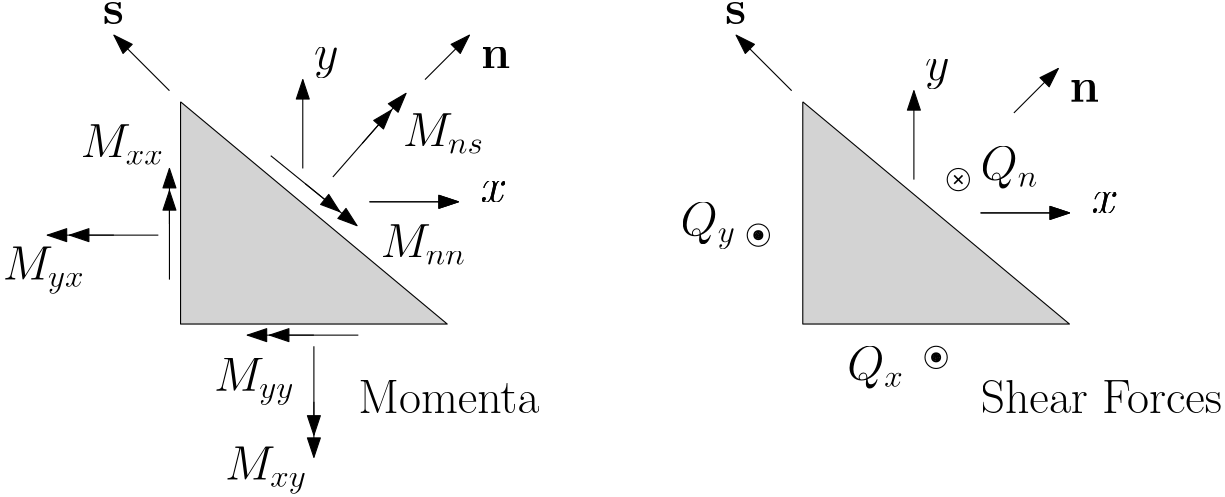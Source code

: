 <?xml version="1.0"?>
<!DOCTYPE ipe SYSTEM "ipe.dtd">
<ipe version="70206" creator="Ipe 7.2.7">
<info created="D:20180309115354" modified="D:20180503091943"/>
<ipestyle name="basic">
<symbol name="arrow/arc(spx)">
<path stroke="sym-stroke" fill="sym-stroke" pen="sym-pen">
0 0 m
-1 0.333 l
-1 -0.333 l
h
</path>
</symbol>
<symbol name="arrow/farc(spx)">
<path stroke="sym-stroke" fill="white" pen="sym-pen">
0 0 m
-1 0.333 l
-1 -0.333 l
h
</path>
</symbol>
<symbol name="arrow/ptarc(spx)">
<path stroke="sym-stroke" fill="sym-stroke" pen="sym-pen">
0 0 m
-1 0.333 l
-0.8 0 l
-1 -0.333 l
h
</path>
</symbol>
<symbol name="arrow/fptarc(spx)">
<path stroke="sym-stroke" fill="white" pen="sym-pen">
0 0 m
-1 0.333 l
-0.8 0 l
-1 -0.333 l
h
</path>
</symbol>
<symbol name="mark/circle(sx)" transformations="translations">
<path fill="sym-stroke">
0.6 0 0 0.6 0 0 e
0.4 0 0 0.4 0 0 e
</path>
</symbol>
<symbol name="mark/disk(sx)" transformations="translations">
<path fill="sym-stroke">
0.6 0 0 0.6 0 0 e
</path>
</symbol>
<symbol name="mark/fdisk(sfx)" transformations="translations">
<group>
<path fill="sym-fill">
0.5 0 0 0.5 0 0 e
</path>
<path fill="sym-stroke" fillrule="eofill">
0.6 0 0 0.6 0 0 e
0.4 0 0 0.4 0 0 e
</path>
</group>
</symbol>
<symbol name="mark/box(sx)" transformations="translations">
<path fill="sym-stroke" fillrule="eofill">
-0.6 -0.6 m
0.6 -0.6 l
0.6 0.6 l
-0.6 0.6 l
h
-0.4 -0.4 m
0.4 -0.4 l
0.4 0.4 l
-0.4 0.4 l
h
</path>
</symbol>
<symbol name="mark/square(sx)" transformations="translations">
<path fill="sym-stroke">
-0.6 -0.6 m
0.6 -0.6 l
0.6 0.6 l
-0.6 0.6 l
h
</path>
</symbol>
<symbol name="mark/fsquare(sfx)" transformations="translations">
<group>
<path fill="sym-fill">
-0.5 -0.5 m
0.5 -0.5 l
0.5 0.5 l
-0.5 0.5 l
h
</path>
<path fill="sym-stroke" fillrule="eofill">
-0.6 -0.6 m
0.6 -0.6 l
0.6 0.6 l
-0.6 0.6 l
h
-0.4 -0.4 m
0.4 -0.4 l
0.4 0.4 l
-0.4 0.4 l
h
</path>
</group>
</symbol>
<symbol name="mark/cross(sx)" transformations="translations">
<group>
<path fill="sym-stroke">
-0.43 -0.57 m
0.57 0.43 l
0.43 0.57 l
-0.57 -0.43 l
h
</path>
<path fill="sym-stroke">
-0.43 0.57 m
0.57 -0.43 l
0.43 -0.57 l
-0.57 0.43 l
h
</path>
</group>
</symbol>
<symbol name="arrow/fnormal(spx)">
<path stroke="sym-stroke" fill="white" pen="sym-pen">
0 0 m
-1 0.333 l
-1 -0.333 l
h
</path>
</symbol>
<symbol name="arrow/pointed(spx)">
<path stroke="sym-stroke" fill="sym-stroke" pen="sym-pen">
0 0 m
-1 0.333 l
-0.8 0 l
-1 -0.333 l
h
</path>
</symbol>
<symbol name="arrow/fpointed(spx)">
<path stroke="sym-stroke" fill="white" pen="sym-pen">
0 0 m
-1 0.333 l
-0.8 0 l
-1 -0.333 l
h
</path>
</symbol>
<symbol name="arrow/linear(spx)">
<path stroke="sym-stroke" pen="sym-pen">
-1 0.333 m
0 0 l
-1 -0.333 l
</path>
</symbol>
<symbol name="arrow/fdouble(spx)">
<path stroke="sym-stroke" fill="white" pen="sym-pen">
0 0 m
-1 0.333 l
-1 -0.333 l
h
-1 0 m
-2 0.333 l
-2 -0.333 l
h
</path>
</symbol>
<symbol name="arrow/double(spx)">
<path stroke="sym-stroke" fill="sym-stroke" pen="sym-pen">
0 0 m
-1 0.333 l
-1 -0.333 l
h
-1 0 m
-2 0.333 l
-2 -0.333 l
h
</path>
</symbol>
<pen name="heavier" value="0.8"/>
<pen name="fat" value="1.2"/>
<pen name="ultrafat" value="2"/>
<symbolsize name="large" value="5"/>
<symbolsize name="small" value="2"/>
<symbolsize name="tiny" value="1.1"/>
<arrowsize name="large" value="10"/>
<arrowsize name="small" value="5"/>
<arrowsize name="tiny" value="3"/>
<color name="red" value="1 0 0"/>
<color name="green" value="0 1 0"/>
<color name="blue" value="0 0 1"/>
<color name="yellow" value="1 1 0"/>
<color name="orange" value="1 0.647 0"/>
<color name="gold" value="1 0.843 0"/>
<color name="purple" value="0.627 0.125 0.941"/>
<color name="gray" value="0.745"/>
<color name="brown" value="0.647 0.165 0.165"/>
<color name="navy" value="0 0 0.502"/>
<color name="pink" value="1 0.753 0.796"/>
<color name="seagreen" value="0.18 0.545 0.341"/>
<color name="turquoise" value="0.251 0.878 0.816"/>
<color name="violet" value="0.933 0.51 0.933"/>
<color name="darkblue" value="0 0 0.545"/>
<color name="darkcyan" value="0 0.545 0.545"/>
<color name="darkgray" value="0.663"/>
<color name="darkgreen" value="0 0.392 0"/>
<color name="darkmagenta" value="0.545 0 0.545"/>
<color name="darkorange" value="1 0.549 0"/>
<color name="darkred" value="0.545 0 0"/>
<color name="lightblue" value="0.678 0.847 0.902"/>
<color name="lightcyan" value="0.878 1 1"/>
<color name="lightgray" value="0.827"/>
<color name="lightgreen" value="0.565 0.933 0.565"/>
<color name="lightyellow" value="1 1 0.878"/>
<dashstyle name="dashed" value="[4] 0"/>
<dashstyle name="dotted" value="[1 3] 0"/>
<dashstyle name="dash dotted" value="[4 2 1 2] 0"/>
<dashstyle name="dash dot dotted" value="[4 2 1 2 1 2] 0"/>
<textsize name="large" value="\large"/>
<textsize name="Large" value="\Large"/>
<textsize name="LARGE" value="\LARGE"/>
<textsize name="huge" value="\huge"/>
<textsize name="Huge" value="\Huge"/>
<textsize name="small" value="\small"/>
<textsize name="footnote" value="\footnotesize"/>
<textsize name="tiny" value="\tiny"/>
<textstyle name="center" begin="\begin{center}" end="\end{center}"/>
<textstyle name="itemize" begin="\begin{itemize}" end="\end{itemize}"/>
<textstyle name="item" begin="\begin{itemize}\item{}" end="\end{itemize}"/>
<gridsize name="4 pts" value="4"/>
<gridsize name="8 pts (~3 mm)" value="8"/>
<gridsize name="16 pts (~6 mm)" value="16"/>
<gridsize name="32 pts (~12 mm)" value="32"/>
<gridsize name="10 pts (~3.5 mm)" value="10"/>
<gridsize name="20 pts (~7 mm)" value="20"/>
<gridsize name="14 pts (~5 mm)" value="14"/>
<gridsize name="28 pts (~10 mm)" value="28"/>
<gridsize name="56 pts (~20 mm)" value="56"/>
<anglesize name="90 deg" value="90"/>
<anglesize name="60 deg" value="60"/>
<anglesize name="45 deg" value="45"/>
<anglesize name="30 deg" value="30"/>
<anglesize name="22.5 deg" value="22.5"/>
<opacity name="10%" value="0.1"/>
<opacity name="30%" value="0.3"/>
<opacity name="50%" value="0.5"/>
<opacity name="75%" value="0.75"/>
<tiling name="falling" angle="-60" step="4" width="1"/>
<tiling name="rising" angle="30" step="4" width="1"/>
</ipestyle>
<page>
<layer name="alpha"/>
<view layers="alpha" active="alpha"/>
<path layer="alpha" stroke="black" fill="lightgray">
128 672 m
128 592 l
224 592 l
128 672 l
</path>
<path matrix="1 0 0 1 224 0" stroke="black" fill="lightgray">
128 672 m
128 592 l
224 592 l
128 672 l
</path>
<path stroke="black" arrow="normal/normal">
124 676 m
104 696 l
</path>
<path stroke="black" arrow="normal/normal">
124 608 m
124 640 l
</path>
<path stroke="black" arrow="normal/normal">
124 628 m
124 648 l
</path>
<path stroke="black" arrow="normal/normal">
192 588 m
160 588 l
</path>
<path stroke="black" arrow="normal/normal">
176 588 m
152 588 l
</path>
<path matrix="-1 0 0 -1 300 1192" stroke="black" arrow="normal/normal">
124 608 m
124 640 l
</path>
<path matrix="-1 0 0 -1 300 1192" stroke="black" arrow="normal/normal">
124 628 m
124 648 l
</path>
<path matrix="1 0 0 1 -72 36" stroke="black" arrow="normal/normal">
192 588 m
160 588 l
</path>
<path matrix="1 0 0 1 -72 36" stroke="black" arrow="normal/normal">
176 588 m
152 588 l
</path>
<path matrix="-0.776655 0.629926 -0.629926 -0.776655 679.981 988.326" stroke="black" arrow="normal/normal">
192 588 m
160 588 l
</path>
<path matrix="-0.776655 0.629926 -0.629926 -0.776655 679.981 988.326" stroke="black" arrow="normal/normal">
176 588 m
152 588 l
</path>
<path matrix="1 0 0 1 0 -8" stroke="black" arrow="normal/normal">
172 656 m
172 688 l
</path>
<path matrix="0 -1 1 0 -460 808" stroke="black" arrow="normal/normal">
172 656 m
172 688 l
</path>
<path matrix="-0.658505 -0.752577 0.752577 -0.658505 -133.252 1176.64" stroke="black" arrow="normal/normal">
192 588 m
160 588 l
</path>
<path matrix="-0.658505 -0.752577 0.752577 -0.658505 -133.252 1176.64" stroke="black" arrow="normal/normal">
176 588 m
152 588 l
</path>
<path stroke="black" arrow="normal/normal">
216 680 m
232 696 l
</path>
<text matrix="1 0 0 1 -8 -8" transformations="translations" pos="244 692" stroke="black" type="label" width="10.76" height="7.651" depth="0" valign="baseline" size="LARGE" style="math">\mathbf{n}</text>
<text matrix="1 0 0 1 -4 -8" transformations="translations" pos="180 692" stroke="black" type="label" width="8.837" height="7.41" depth="3.35" valign="baseline" size="LARGE" style="math">y
</text>
<text matrix="1 0 0 1 -8 -8" transformations="translations" pos="216 664" stroke="black" type="label" width="29.307" height="11.766" depth="2.58" valign="baseline" size="LARGE" style="math">M_{ns}</text>
<text transformations="translations" pos="236 636" stroke="black" type="label" width="9.579" height="7.412" depth="0" valign="baseline" size="LARGE" style="math">x</text>
<text matrix="1 0 0 1 -12 -8" transformations="translations" pos="212 624" stroke="black" type="label" width="30.781" height="11.766" depth="2.58" valign="baseline" size="LARGE" style="math">{M_{nn}}</text>
<text matrix="1 0 0 1 0 -12" transformations="translations" pos="100 712" stroke="black" type="label" width="7.639" height="7.651" depth="0" valign="baseline" size="LARGE" style="math">\mathbf{s}</text>
<text matrix="1 0 0 1 -16 -4" transformations="translations" pos="108 656" stroke="black" type="label" width="30.11" height="11.766" depth="2.58" valign="baseline" size="LARGE" style="math">M_{xx}</text>
<text matrix="1 0 0 1 -28 4" transformations="translations" pos="92 604" stroke="black" type="label" width="29.595" height="11.761" depth="4.91" valign="baseline" size="LARGE" style="math">M_{yx}</text>
<text matrix="1 0 0 1 -8 -8" transformations="translations" pos="148 576" stroke="black" type="label" width="29.079" height="11.761" depth="4.91" valign="baseline" size="LARGE" style="math">M_{yy}</text>
<text matrix="1 0 0 1 -8 -4" transformations="translations" pos="152 540" stroke="black" type="label" width="29.595" height="11.761" depth="4.91" valign="baseline" size="LARGE" style="math">M_{xy}</text>
<path matrix="1 0 0 1 224 0" stroke="black" arrow="normal/normal">
124 676 m
104 696 l
</path>
<text matrix="1 0 0 1 224 -12" transformations="translations" pos="100 712" stroke="black" type="label" width="7.639" height="7.651" depth="0" valign="baseline" size="LARGE" style="math">\mathbf{s}</text>
<path matrix="1 0 0 1 220 -12" stroke="black" arrow="normal/normal">
172 656 m
172 688 l
</path>
<text matrix="1 0 0 1 216 -12" transformations="translations" pos="180 692" stroke="black" type="label" width="8.837" height="7.41" depth="3.35" valign="baseline" size="LARGE" style="math">y
</text>
<path matrix="0 -1 1 0 -460 808" stroke="black" arrow="normal/normal">
172 656 m
172 688 l
</path>
<text transformations="translations" pos="236 636" stroke="black" type="label" width="9.579" height="7.412" depth="0" valign="baseline" size="LARGE" style="math">x</text>
<path matrix="0 -1 1 0 -240 804" stroke="black" arrow="normal/normal">
172 656 m
172 688 l
</path>
<text matrix="1 0 0 1 220 -4" transformations="translations" pos="236 636" stroke="black" type="label" width="9.579" height="7.412" depth="0" valign="baseline" size="LARGE" style="math">x</text>
<path matrix="0 -1 1 0 -240 804" stroke="black" arrow="normal/normal">
172 656 m
172 688 l
</path>
<text matrix="1 0 0 1 220 -4" transformations="translations" pos="236 636" stroke="black" type="label" width="9.579" height="7.412" depth="0" valign="baseline" size="LARGE" style="math">x</text>
<path matrix="1 0 0 1 212 -12" stroke="black" arrow="normal/normal">
216 680 m
232 696 l
</path>
<text matrix="1 0 0 1 204 -20" transformations="translations" pos="244 692" stroke="black" type="label" width="10.76" height="7.651" depth="0" valign="baseline" size="LARGE" style="math">\mathbf{n}</text>
<path matrix="1 0 0 1 -16 0" stroke="black">
4 0 0 4 352 624 e
</path>
<path matrix="1 0 0 1 -16 0" stroke="black">
4 0 0 4 416 580 e
</path>
<path matrix="1 0 0 1 -20 -4" stroke="black">
4 0 0 4 428 648 e
</path>
<use matrix="1 0 0 1 -16 0" name="mark/circle(sx)" pos="352 624" size="normal" stroke="black"/>
<use matrix="1 0 0 1 -16 0" name="mark/circle(sx)" pos="416 580" size="normal" stroke="black"/>
<use matrix="1 0 0 1 -20 -4" name="mark/cross(sx)" pos="428 648" size="normal" stroke="black"/>
<path matrix="1 0 0 1 -16 0" stroke="black" pen="0.8" cap="1" join="1">
351.748 624.035 m
351.748 624.035 l
</path>
<path matrix="1 0 0 1 -16 0" stroke="black" pen="0.8" cap="1" join="1">
352.053 624.595 m
352.053 624.595 l
</path>
<path matrix="1 0 0 1 -16 0" stroke="black" pen="0.8" cap="1" join="1">
352.053 625.104 m
352.053 625.104 l
</path>
<path matrix="1 0 0 1 -16 0" stroke="black" pen="0.8" cap="1" join="1">
351.697 625.002 m
351.697 625.002 l
</path>
<path matrix="1 0 0 1 -16 0" stroke="black" pen="0.8" cap="1" join="1">
351.341 624.595 m
351.341 624.595 l
</path>
<path matrix="1 0 0 1 -16 0" stroke="black" pen="0.8" cap="1" join="1">
351.188 624.239 m
351.188 624.239 l
</path>
<path matrix="1 0 0 1 -16 0" stroke="black" pen="0.8" cap="1" join="1">
351.086 623.781 m
351.086 623.781 l
</path>
<path matrix="1 0 0 1 -16 0" stroke="black" pen="0.8" cap="1" join="1">
351.544 623.374 m
351.544 623.374 l
</path>
<path matrix="1 0 0 1 -16 0" stroke="black" pen="0.8" cap="1" join="1">
351.29 623.272 m
351.29 623.272 l
</path>
<path matrix="1 0 0 1 -16 0" stroke="black" pen="0.8" cap="1" join="1">
351.799 623.119 m
351.799 623.119 l
</path>
<path matrix="1 0 0 1 -16 0" stroke="black" pen="0.8" cap="1" join="1">
352.511 623.221 m
352.511 623.221 l
</path>
<path matrix="1 0 0 1 -16 0" stroke="black" pen="0.8" cap="1" join="1">
352.206 623.018 m
352.206 623.018 l
</path>
<path matrix="1 0 0 1 -16 0" stroke="black" pen="0.8" cap="1" join="1">
352.206 623.73 m
352.206 623.73 l
</path>
<path matrix="1 0 0 1 -16 0" stroke="black" pen="0.8" cap="1" join="1">
352.969 623.73 m
352.969 623.73 l
</path>
<path matrix="1 0 0 1 -16 0" stroke="black" pen="0.8" cap="1" join="1">
352.816 623.425 m
352.816 623.425 l
</path>
<path matrix="1 0 0 1 -16 0" stroke="black" pen="0.8" cap="1" join="1">
352.613 624.341 m
352.613 624.341 l
</path>
<path matrix="1 0 0 1 -16 0" stroke="black" pen="0.8" cap="1" join="1">
352.613 623.934 m
352.613 623.934 l
</path>
<path matrix="1 0 0 1 -16 0" stroke="black" pen="0.8" cap="1" join="1">
352.46 624.035 m
352.46 624.035 l
</path>
<path matrix="1 0 0 1 -16 0" stroke="black" pen="0.8" cap="1" join="1">
353.071 624.29 m
353.071 624.29 l
</path>
<path matrix="1 0 0 1 -16 0" stroke="black" pen="0.8" cap="1" join="1">
352.664 624.748 m
352.664 624.748 l
</path>
<path matrix="1 0 0 1 -16 0" stroke="black" pen="0.8" cap="1" join="1">
415.696 580.562 m
415.696 580.562 l
</path>
<path matrix="1 0 0 1 -16 0" stroke="black" pen="0.8" cap="1" join="1">
415.299 580.562 m
415.299 580.562 l
</path>
<path matrix="1 0 0 1 -16 0" stroke="black" pen="0.8" cap="1" join="1">
415.431 580.893 m
415.431 580.893 l
</path>
<path matrix="1 0 0 1 -16 0" stroke="black" pen="0.8" cap="1" join="1">
415.961 580.893 m
415.961 580.893 l
</path>
<path matrix="1 0 0 1 -16 0" stroke="black" pen="0.8" cap="1" join="1">
416.291 580.893 m
416.291 580.893 l
</path>
<path matrix="1 0 0 1 -16 0" stroke="black" pen="0.8" cap="1" join="1">
416.556 580.43 m
416.556 580.43 l
</path>
<path matrix="1 0 0 1 -16 0" stroke="black" pen="0.8" cap="1" join="1">
416.887 580.695 m
416.887 580.695 l
</path>
<path matrix="1 0 0 1 -16 0" stroke="black" pen="0.8" cap="1" join="1">
416.887 579.967 m
416.887 579.967 l
</path>
<path matrix="1 0 0 1 -16 0" stroke="black" pen="0.8" cap="1" join="1">
417.019 580.43 m
417.019 580.43 l
</path>
<path matrix="1 0 0 1 -16 0" stroke="black" pen="0.8" cap="1" join="1">
416.027 579.901 m
416.027 579.901 l
</path>
<path matrix="1 0 0 1 -16 0" stroke="black" pen="0.8" cap="1" join="1">
416.027 580.364 m
416.027 580.364 l
</path>
<path matrix="1 0 0 1 -16 0" stroke="black" pen="0.8" cap="1" join="1">
416.357 579.703 m
416.357 579.703 l
</path>
<path matrix="1 0 0 1 -16 0" stroke="black" pen="0.8" cap="1" join="1">
416.754 579.306 m
416.754 579.306 l
</path>
<path matrix="1 0 0 1 -16 0" stroke="black" pen="0.8" cap="1" join="1">
417.019 579.438 m
417.019 579.438 l
</path>
<path matrix="1 0 0 1 -16 0" stroke="black" pen="0.8" cap="1" join="1">
415.365 580.033 m
415.365 580.033 l
</path>
<path matrix="1 0 0 1 -16 0" stroke="black" pen="0.8" cap="1" join="1">
414.836 580.166 m
414.836 580.166 l
</path>
<path matrix="1 0 0 1 -16 0" stroke="black" pen="0.8" cap="1" join="1">
415.035 579.504 m
415.035 579.504 l
</path>
<path matrix="1 0 0 1 -16 0" stroke="black" pen="0.8" cap="1" join="1">
415.498 579.504 m
415.498 579.504 l
</path>
<path matrix="1 0 0 1 -16 0" stroke="black" pen="0.8" cap="1" join="1">
416.027 579.107 m
416.027 579.107 l
</path>
<path matrix="1 0 0 1 -16 0" stroke="black" pen="0.8" cap="1" join="1">
416.357 579.041 m
416.357 579.041 l
</path>
<path matrix="1 0 0 1 -16 0" stroke="black" pen="0.8" cap="1" join="1">
415.498 579.173 m
415.498 579.173 l
</path>
<text matrix="1 0 0 1 -16 0" transformations="translations" pos="324 624" stroke="black" type="label" width="19.985" height="11.761" depth="4.91" valign="baseline" size="LARGE" style="math">Q_y</text>
<text matrix="1 0 0 1 -64 0" transformations="translations" pos="432 572" stroke="black" type="label" width="20.501" height="11.761" depth="3.35" valign="baseline" size="LARGE" style="math">Q_x</text>
<text matrix="1 0 0 1 -32 -12" transformations="translations" pos="448 656" stroke="black" type="label" width="20.836" height="11.761" depth="3.35" valign="baseline" size="LARGE" style="math">{Q_n}</text>
<text transformations="translations" pos="192 560" stroke="black" type="label" width="65.154" height="11.761" depth="0" valign="baseline" size="LARGE">Momenta</text>
<text matrix="1 0 0 1 -48 0" transformations="translations" pos="464 560" stroke="black" type="label" width="86.961" height="11.955" depth="0" valign="baseline" size="LARGE">Shear Forces</text>
</page>
</ipe>

